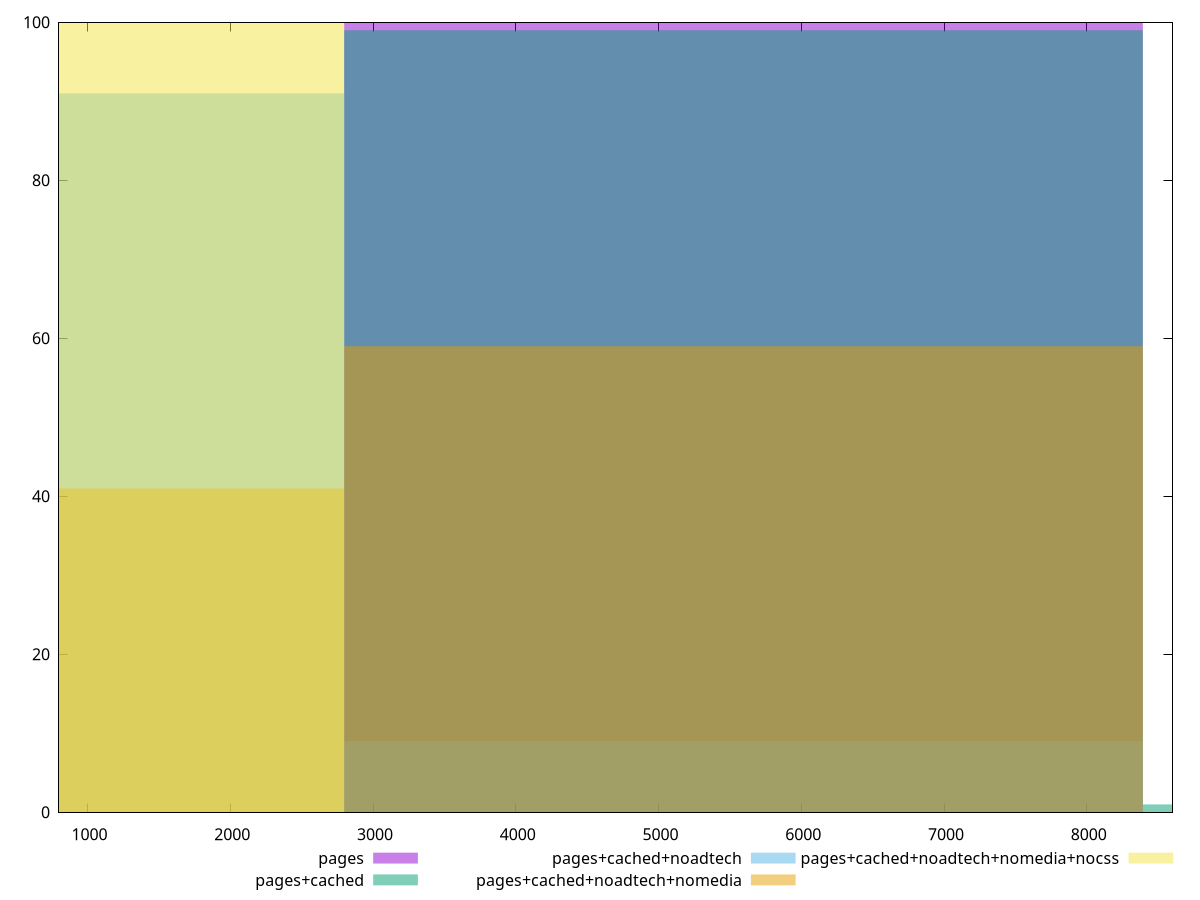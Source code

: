 reset

$pages <<EOF
5594.825980299679 100
EOF

$pagesCached <<EOF
5594.825980299679 99
11189.651960599358 1
EOF

$pagesCachedNoadtech <<EOF
5594.825980299679 9
0 91
EOF

$pagesCachedNoadtechNomedia <<EOF
0 41
5594.825980299679 59
EOF

$pagesCachedNoadtechNomediaNocss <<EOF
0 100
EOF

set key outside below
set boxwidth 5594.825980299679
set xrange [800:8600]
set yrange [0:100]
set trange [0:100]
set style fill transparent solid 0.5 noborder
set terminal svg size 640, 530 enhanced background rgb 'white'
set output "report_00013_2021-02-09T12-04-24.940Z/uses-text-compression/comparison/histogram/all_raw.svg"

plot $pages title "pages" with boxes, \
     $pagesCached title "pages+cached" with boxes, \
     $pagesCachedNoadtech title "pages+cached+noadtech" with boxes, \
     $pagesCachedNoadtechNomedia title "pages+cached+noadtech+nomedia" with boxes, \
     $pagesCachedNoadtechNomediaNocss title "pages+cached+noadtech+nomedia+nocss" with boxes

reset
